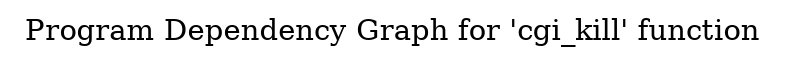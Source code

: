 digraph "Program Dependency Graph for 'cgi_kill' function" {
	label="Program Dependency Graph for 'cgi_kill' function";

}
